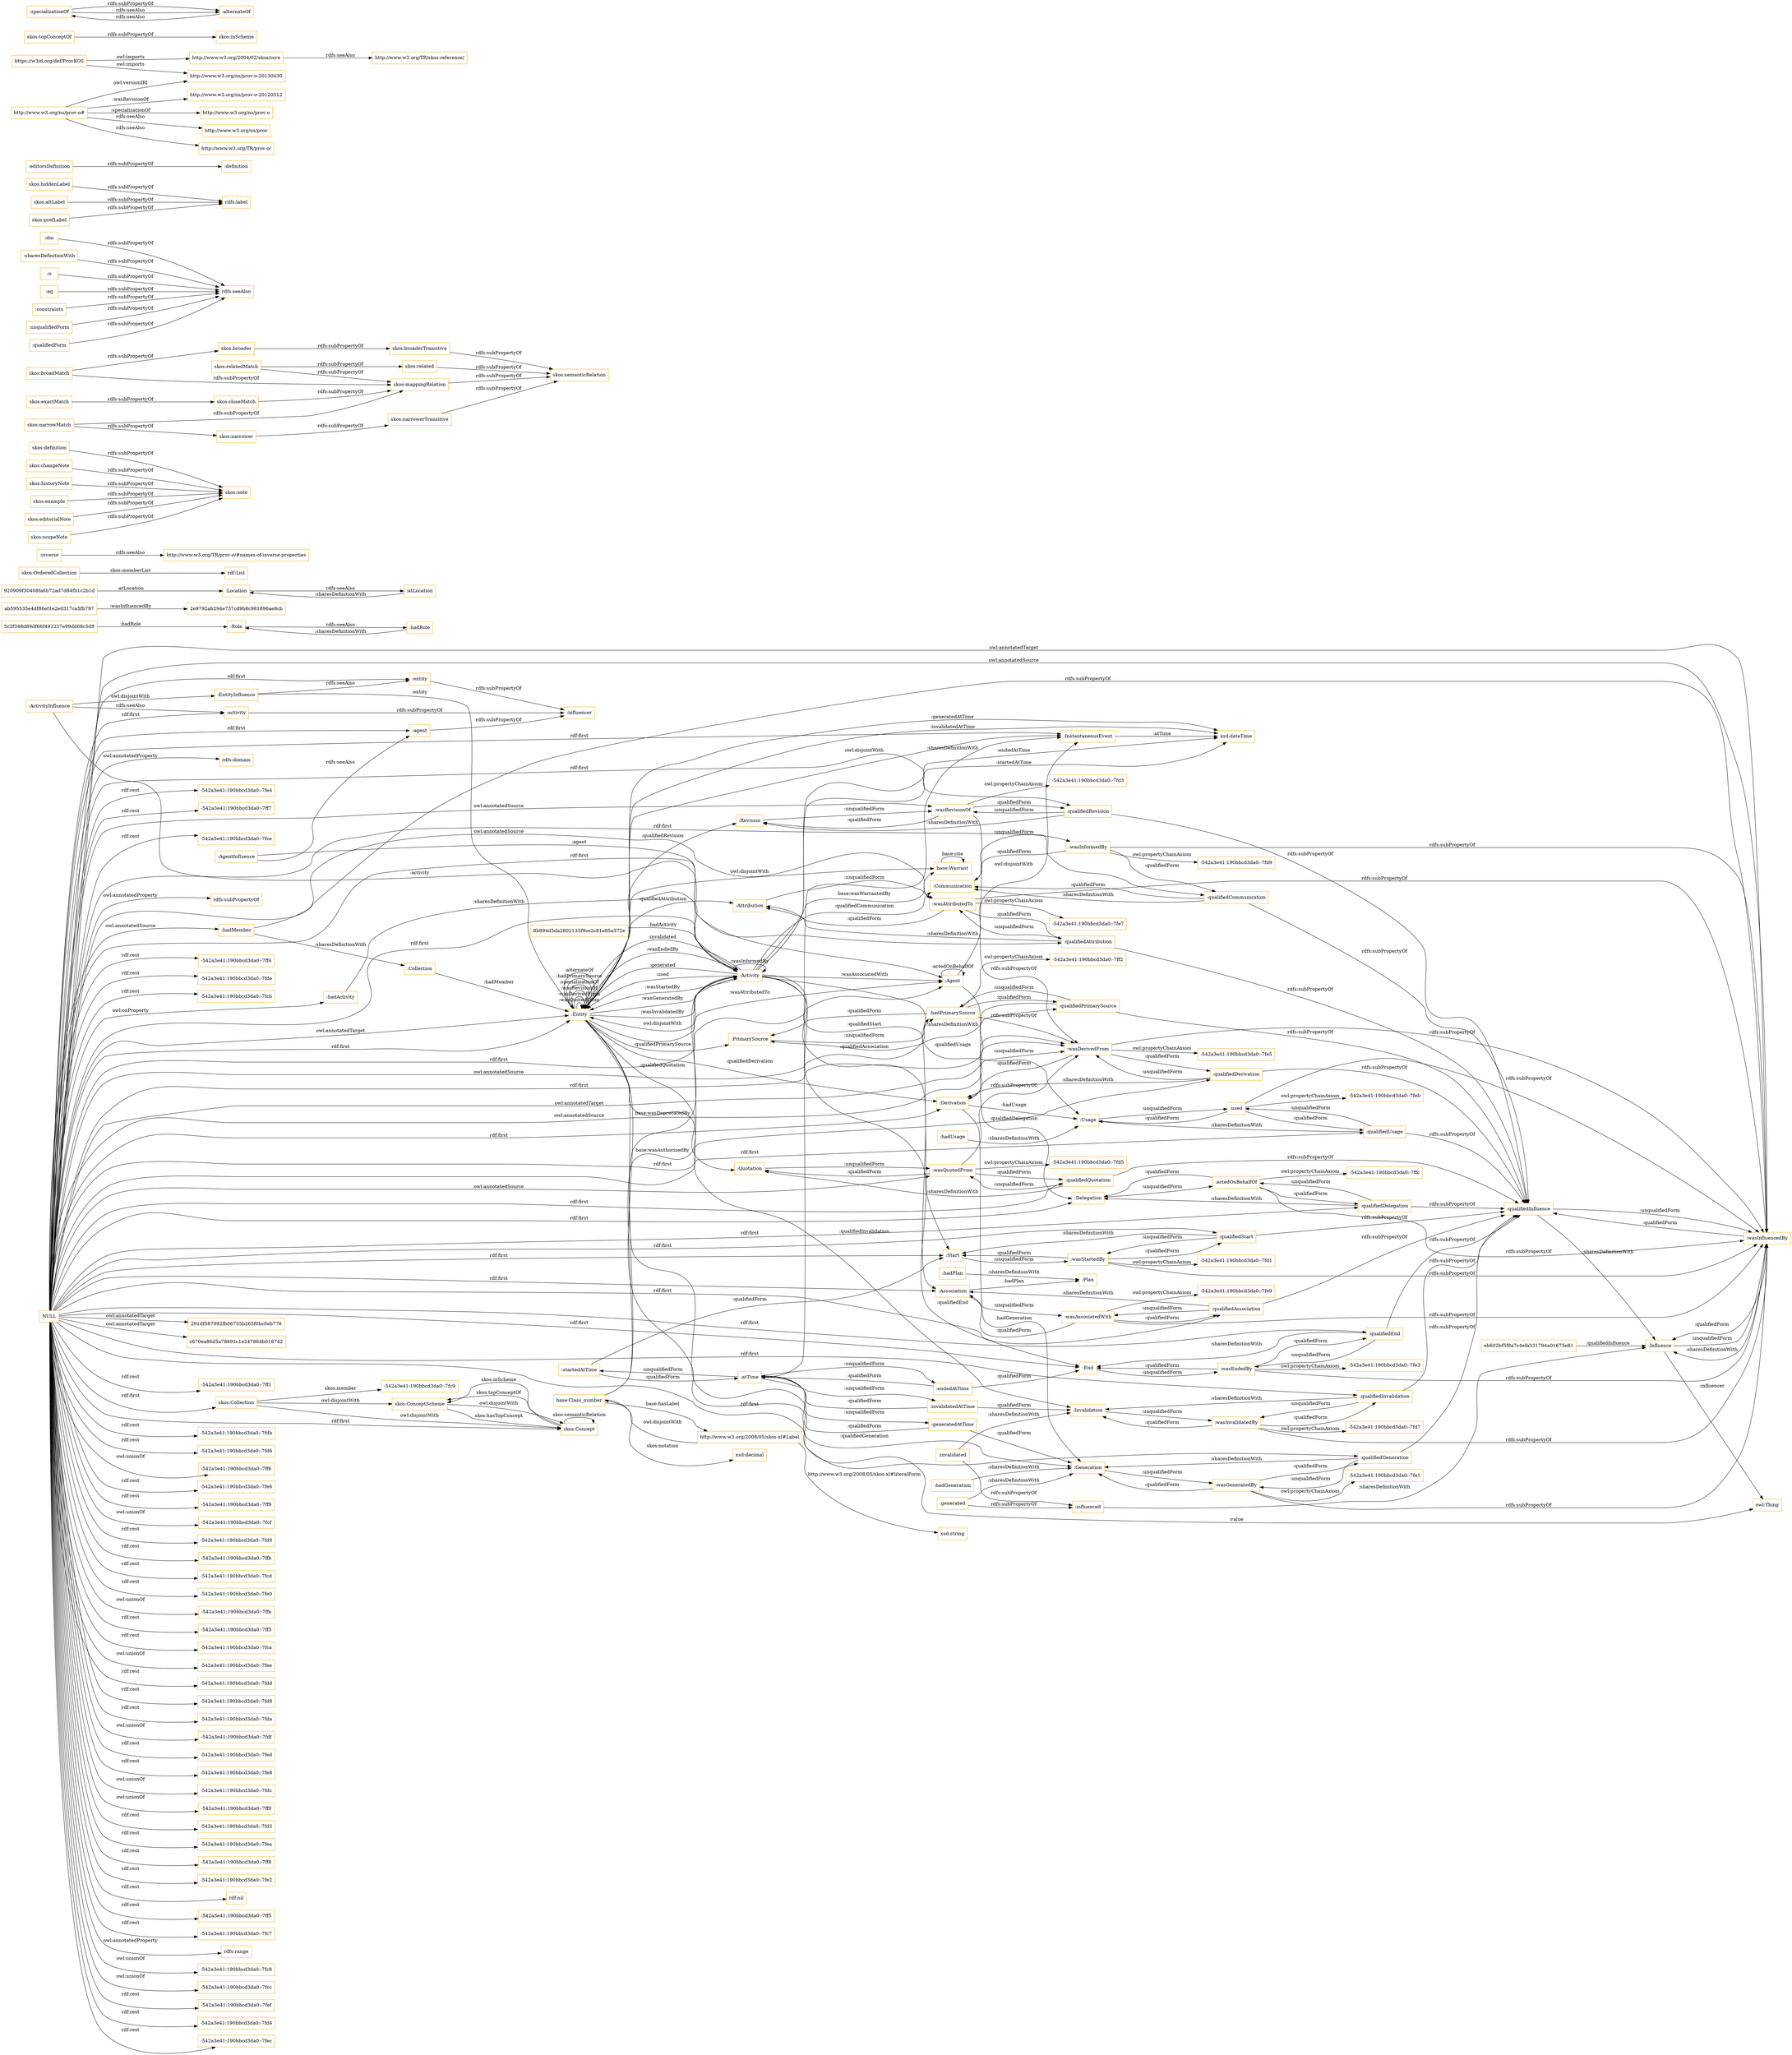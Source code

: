 digraph ar2dtool_diagram { 
rankdir=LR;
size="1501"
node [shape = rectangle, color="orange"]; ":Agent" "base:Warrant" ":Entity" "http://www.w3.org/2008/05/skos-xl#Label" ":Activity" "base:Class_number" ":Influence" ":End" ":Derivation" ":Role" ":Quotation" "291df587992fb06755b265f0bc0eb776" "2e9792ab294e737cd9b8c981896ae8cb" "ab595535e4df86ef1e2e0317ca5fb797" ":Collection" ":InstantaneousEvent" "920909f30408fa6b72ad7d84fb1c2b1d" "5c2f348d89df66f492227e99dd68c5d9" ":Delegation" ":Invalidation" ":Usage" ":Attribution" ":PrimarySource" "owl:Thing" ":ActivityInfluence" "c670ea86d5a78691c1e247864b018742" ":Revision" ":Communication" ":Association" ":Start" ":Plan" ":EntityInfluence" ":Location" "8b894d5da2802135f9ce2c81e85a572e" ":AgentInfluence" "eb602bf5f8a7c4efa331794a01675e81" ":Generation" "-542a3e41:190bbcd3da0:-7fc9" "skos:OrderedCollection" "skos:Collection" "skos:ConceptScheme" "skos:Concept" ; /*classes style*/
	":qualifiedQuotation" -> ":wasQuotedFrom" [ label = ":unqualifiedForm" ];
	":qualifiedQuotation" -> ":Quotation" [ label = ":sharesDefinitionWith" ];
	":qualifiedQuotation" -> ":qualifiedInfluence" [ label = "rdfs:subPropertyOf" ];
	":inverse" -> "http://www.w3.org/TR/prov-o/#names-of-inverse-properties" [ label = "rdfs:seeAlso" ];
	":atLocation" -> ":Location" [ label = ":sharesDefinitionWith" ];
	"skos:definition" -> "skos:note" [ label = "rdfs:subPropertyOf" ];
	":Invalidation" -> ":wasInvalidatedBy" [ label = ":unqualifiedForm" ];
	":Quotation" -> ":wasQuotedFrom" [ label = ":unqualifiedForm" ];
	"skos:relatedMatch" -> "skos:related" [ label = "rdfs:subPropertyOf" ];
	"skos:relatedMatch" -> "skos:mappingRelation" [ label = "rdfs:subPropertyOf" ];
	":Location" -> ":atLocation" [ label = "rdfs:seeAlso" ];
	":Communication" -> ":wasInformedBy" [ label = ":unqualifiedForm" ];
	"skos:changeNote" -> "skos:note" [ label = "rdfs:subPropertyOf" ];
	":dm" -> "rdfs:seeAlso" [ label = "rdfs:subPropertyOf" ];
	":ActivityInfluence" -> ":activity" [ label = "rdfs:seeAlso" ];
	":ActivityInfluence" -> ":EntityInfluence" [ label = "owl:disjointWith" ];
	":entity" -> ":influencer" [ label = "rdfs:subPropertyOf" ];
	":qualifiedDelegation" -> ":Delegation" [ label = ":sharesDefinitionWith" ];
	":qualifiedDelegation" -> ":actedOnBehalfOf" [ label = ":unqualifiedForm" ];
	":qualifiedDelegation" -> ":qualifiedInfluence" [ label = "rdfs:subPropertyOf" ];
	":used" -> ":wasInfluencedBy" [ label = "rdfs:subPropertyOf" ];
	":used" -> ":Usage" [ label = ":qualifiedForm" ];
	":used" -> "-542a3e41:190bbcd3da0:-7feb" [ label = "owl:propertyChainAxiom" ];
	":used" -> ":qualifiedUsage" [ label = ":qualifiedForm" ];
	":qualifiedStart" -> ":Start" [ label = ":sharesDefinitionWith" ];
	":qualifiedStart" -> ":wasStartedBy" [ label = ":unqualifiedForm" ];
	":qualifiedStart" -> ":qualifiedInfluence" [ label = "rdfs:subPropertyOf" ];
	":actedOnBehalfOf" -> ":qualifiedDelegation" [ label = ":qualifiedForm" ];
	":actedOnBehalfOf" -> ":Delegation" [ label = ":qualifiedForm" ];
	":actedOnBehalfOf" -> ":wasInfluencedBy" [ label = "rdfs:subPropertyOf" ];
	":actedOnBehalfOf" -> "-542a3e41:190bbcd3da0:-7ffc" [ label = "owl:propertyChainAxiom" ];
	":qualifiedAssociation" -> ":Association" [ label = ":sharesDefinitionWith" ];
	":qualifiedAssociation" -> ":wasAssociatedWith" [ label = ":unqualifiedForm" ];
	":qualifiedAssociation" -> ":qualifiedInfluence" [ label = "rdfs:subPropertyOf" ];
	"skos:hiddenLabel" -> "rdfs:label" [ label = "rdfs:subPropertyOf" ];
	":qualifiedCommunication" -> ":Communication" [ label = ":sharesDefinitionWith" ];
	":qualifiedCommunication" -> ":Communication" [ label = ":qualifiedForm" ];
	":qualifiedCommunication" -> ":qualifiedInfluence" [ label = "rdfs:subPropertyOf" ];
	"skos:related" -> "skos:semanticRelation" [ label = "rdfs:subPropertyOf" ];
	":wasRevisionOf" -> ":Revision" [ label = ":qualifiedForm" ];
	":wasRevisionOf" -> ":qualifiedRevision" [ label = ":qualifiedForm" ];
	":wasRevisionOf" -> "-542a3e41:190bbcd3da0:-7fd3" [ label = "owl:propertyChainAxiom" ];
	":wasRevisionOf" -> ":wasDerivedFrom" [ label = "rdfs:subPropertyOf" ];
	":editorsDefinition" -> ":definition" [ label = "rdfs:subPropertyOf" ];
	":wasDerivedFrom" -> "-542a3e41:190bbcd3da0:-7fe5" [ label = "owl:propertyChainAxiom" ];
	":wasDerivedFrom" -> ":Derivation" [ label = ":qualifiedForm" ];
	":wasDerivedFrom" -> ":qualifiedDerivation" [ label = ":qualifiedForm" ];
	":wasDerivedFrom" -> ":wasInfluencedBy" [ label = "rdfs:subPropertyOf" ];
	":wasEndedBy" -> ":qualifiedEnd" [ label = ":qualifiedForm" ];
	":wasEndedBy" -> ":End" [ label = ":qualifiedForm" ];
	":wasEndedBy" -> "-542a3e41:190bbcd3da0:-7fe3" [ label = "owl:propertyChainAxiom" ];
	":wasEndedBy" -> ":wasInfluencedBy" [ label = "rdfs:subPropertyOf" ];
	":PrimarySource" -> ":hadPrimarySource" [ label = ":unqualifiedForm" ];
	"skos:ConceptScheme" -> "skos:Concept" [ label = "owl:disjointWith" ];
	":wasAttributedTo" -> "-542a3e41:190bbcd3da0:-7fe7" [ label = "owl:propertyChainAxiom" ];
	":wasAttributedTo" -> ":Attribution" [ label = ":qualifiedForm" ];
	":wasAttributedTo" -> ":wasInfluencedBy" [ label = "rdfs:subPropertyOf" ];
	":wasAttributedTo" -> ":qualifiedAttribution" [ label = ":qualifiedForm" ];
	":Role" -> ":hadRole" [ label = "rdfs:seeAlso" ];
	":Attribution" -> ":wasAttributedTo" [ label = ":unqualifiedForm" ];
	":hadPrimarySource" -> ":PrimarySource" [ label = ":qualifiedForm" ];
	":hadPrimarySource" -> ":qualifiedPrimarySource" [ label = ":qualifiedForm" ];
	":hadPrimarySource" -> ":wasDerivedFrom" [ label = "rdfs:subPropertyOf" ];
	":hadPrimarySource" -> "-542a3e41:190bbcd3da0:-7ff2" [ label = "owl:propertyChainAxiom" ];
	"skos:altLabel" -> "rdfs:label" [ label = "rdfs:subPropertyOf" ];
	":qualifiedPrimarySource" -> ":qualifiedInfluence" [ label = "rdfs:subPropertyOf" ];
	":qualifiedPrimarySource" -> ":PrimarySource" [ label = ":sharesDefinitionWith" ];
	":qualifiedPrimarySource" -> ":hadPrimarySource" [ label = ":unqualifiedForm" ];
	":invalidated" -> ":influenced" [ label = "rdfs:subPropertyOf" ];
	":invalidated" -> ":Invalidation" [ label = ":sharesDefinitionWith" ];
	":generated" -> ":Generation" [ label = ":sharesDefinitionWith" ];
	":generated" -> ":influenced" [ label = "rdfs:subPropertyOf" ];
	"skos:narrower" -> "skos:narrowerTransitive" [ label = "rdfs:subPropertyOf" ];
	":Delegation" -> ":actedOnBehalfOf" [ label = ":unqualifiedForm" ];
	"skos:broaderTransitive" -> "skos:semanticRelation" [ label = "rdfs:subPropertyOf" ];
	"skos:broader" -> "skos:broaderTransitive" [ label = "rdfs:subPropertyOf" ];
	":Derivation" -> ":wasDerivedFrom" [ label = ":unqualifiedForm" ];
	":Association" -> ":wasAssociatedWith" [ label = ":unqualifiedForm" ];
	":qualifiedDerivation" -> ":wasDerivedFrom" [ label = ":unqualifiedForm" ];
	":qualifiedDerivation" -> ":qualifiedInfluence" [ label = "rdfs:subPropertyOf" ];
	":qualifiedDerivation" -> ":Derivation" [ label = ":sharesDefinitionWith" ];
	":End" -> ":wasEndedBy" [ label = ":unqualifiedForm" ];
	"skos:historyNote" -> "skos:note" [ label = "rdfs:subPropertyOf" ];
	":wasInfluencedBy" -> ":Influence" [ label = ":sharesDefinitionWith" ];
	":wasInfluencedBy" -> ":Influence" [ label = ":qualifiedForm" ];
	":wasInfluencedBy" -> ":qualifiedInfluence" [ label = ":qualifiedForm" ];
	":hadPlan" -> ":Plan" [ label = ":sharesDefinitionWith" ];
	":Usage" -> ":used" [ label = ":unqualifiedForm" ];
	"skos:broadMatch" -> "skos:broader" [ label = "rdfs:subPropertyOf" ];
	"skos:broadMatch" -> "skos:mappingRelation" [ label = "rdfs:subPropertyOf" ];
	"http://www.w3.org/2004/02/skos/core" -> "http://www.w3.org/TR/skos-reference/" [ label = "rdfs:seeAlso" ];
	":hadUsage" -> ":Usage" [ label = ":sharesDefinitionWith" ];
	":hadMember" -> ":Collection" [ label = ":sharesDefinitionWith" ];
	":hadMember" -> ":wasInfluencedBy" [ label = "rdfs:subPropertyOf" ];
	":Agent" -> ":InstantaneousEvent" [ label = "owl:disjointWith" ];
	":agent" -> ":influencer" [ label = "rdfs:subPropertyOf" ];
	":hadGeneration" -> ":Generation" [ label = ":sharesDefinitionWith" ];
	":Start" -> ":wasStartedBy" [ label = ":unqualifiedForm" ];
	":Revision" -> ":wasRevisionOf" [ label = ":unqualifiedForm" ];
	":qualifiedGeneration" -> ":wasGeneratedBy" [ label = ":unqualifiedForm" ];
	":qualifiedGeneration" -> ":qualifiedInfluence" [ label = "rdfs:subPropertyOf" ];
	":qualifiedGeneration" -> ":Generation" [ label = ":sharesDefinitionWith" ];
	"skos:narrowerTransitive" -> "skos:semanticRelation" [ label = "rdfs:subPropertyOf" ];
	"NULL" -> "-542a3e41:190bbcd3da0:-7fdb" [ label = "rdf:rest" ];
	"NULL" -> "-542a3e41:190bbcd3da0:-7fd6" [ label = "rdf:rest" ];
	"NULL" -> ":Start" [ label = "rdf:first" ];
	"NULL" -> ":qualifiedRevision" [ label = "rdf:first" ];
	"NULL" -> ":qualifiedStart" [ label = "rdf:first" ];
	"NULL" -> "skos:Concept" [ label = "rdf:first" ];
	"NULL" -> "-542a3e41:190bbcd3da0:-7ff6" [ label = "owl:unionOf" ];
	"NULL" -> "-542a3e41:190bbcd3da0:-7fe6" [ label = "rdf:rest" ];
	"NULL" -> ":wasInfluencedBy" [ label = "owl:annotatedTarget" ];
	"NULL" -> "-542a3e41:190bbcd3da0:-7ff9" [ label = "rdf:rest" ];
	"NULL" -> "-542a3e41:190bbcd3da0:-7fcf" [ label = "owl:unionOf" ];
	"NULL" -> "-542a3e41:190bbcd3da0:-7fd0" [ label = "rdf:rest" ];
	"NULL" -> ":Derivation" [ label = "rdf:first" ];
	"NULL" -> ":hadMember" [ label = "owl:annotatedSource" ];
	"NULL" -> ":qualifiedAssociation" [ label = "rdf:first" ];
	"NULL" -> "-542a3e41:190bbcd3da0:-7ffb" [ label = "rdf:rest" ];
	"NULL" -> "-542a3e41:190bbcd3da0:-7fcd" [ label = "rdf:rest" ];
	"NULL" -> "-542a3e41:190bbcd3da0:-7fe0" [ label = "rdf:rest" ];
	"NULL" -> "c670ea86d5a78691c1e247864b018742" [ label = "owl:annotatedTarget" ];
	"NULL" -> "-542a3e41:190bbcd3da0:-7ffa" [ label = "owl:unionOf" ];
	"NULL" -> "-542a3e41:190bbcd3da0:-7ff3" [ label = "rdf:rest" ];
	"NULL" -> "-542a3e41:190bbcd3da0:-7fca" [ label = "rdf:rest" ];
	"NULL" -> "-542a3e41:190bbcd3da0:-7fee" [ label = "owl:unionOf" ];
	"NULL" -> ":wasDerivedFrom" [ label = "owl:annotatedSource" ];
	"NULL" -> "-542a3e41:190bbcd3da0:-7fdd" [ label = "rdf:rest" ];
	"NULL" -> ":wasInfluencedBy" [ label = "owl:annotatedSource" ];
	"NULL" -> "-542a3e41:190bbcd3da0:-7fd8" [ label = "rdf:rest" ];
	"NULL" -> ":qualifiedCommunication" [ label = "rdf:first" ];
	"NULL" -> ":wasDerivedFrom" [ label = "owl:annotatedTarget" ];
	"NULL" -> "-542a3e41:190bbcd3da0:-7fda" [ label = "rdf:rest" ];
	"NULL" -> ":qualifiedPrimarySource" [ label = "rdf:first" ];
	"NULL" -> "-542a3e41:190bbcd3da0:-7fdf" [ label = "owl:unionOf" ];
	"NULL" -> "-542a3e41:190bbcd3da0:-7fed" [ label = "rdf:rest" ];
	"NULL" -> "-542a3e41:190bbcd3da0:-7fe8" [ label = "rdf:rest" ];
	"NULL" -> "-542a3e41:190bbcd3da0:-7fdc" [ label = "owl:unionOf" ];
	"NULL" -> ":wasAttributedTo" [ label = "owl:annotatedSource" ];
	"NULL" -> "-542a3e41:190bbcd3da0:-7ff0" [ label = "owl:unionOf" ];
	"NULL" -> "-542a3e41:190bbcd3da0:-7fd2" [ label = "rdf:rest" ];
	"NULL" -> "-542a3e41:190bbcd3da0:-7fea" [ label = "rdf:rest" ];
	"NULL" -> ":Entity" [ label = "rdf:first" ];
	"NULL" -> ":entity" [ label = "rdf:first" ];
	"NULL" -> "291df587992fb06755b265f0bc0eb776" [ label = "owl:annotatedTarget" ];
	"NULL" -> ":qualifiedUsage" [ label = "rdf:first" ];
	"NULL" -> "-542a3e41:190bbcd3da0:-7ff8" [ label = "rdf:rest" ];
	"NULL" -> ":Delegation" [ label = "rdf:first" ];
	"NULL" -> ":Entity" [ label = "owl:annotatedTarget" ];
	"NULL" -> "-542a3e41:190bbcd3da0:-7fe2" [ label = "rdf:rest" ];
	"NULL" -> ":wasQuotedFrom" [ label = "owl:annotatedSource" ];
	"NULL" -> "rdf:nil" [ label = "rdf:rest" ];
	"NULL" -> "-542a3e41:190bbcd3da0:-7ff5" [ label = "rdf:rest" ];
	"NULL" -> ":qualifiedInvalidation" [ label = "rdf:first" ];
	"NULL" -> ":agent" [ label = "rdf:first" ];
	"NULL" -> ":qualifiedEnd" [ label = "rdf:first" ];
	"NULL" -> "-542a3e41:190bbcd3da0:-7fc7" [ label = "rdf:rest" ];
	"NULL" -> ":End" [ label = "rdf:first" ];
	"NULL" -> ":Activity" [ label = "rdf:first" ];
	"NULL" -> "rdfs:range" [ label = "owl:annotatedProperty" ];
	"NULL" -> ":Association" [ label = "rdf:first" ];
	"NULL" -> "-542a3e41:190bbcd3da0:-7fc8" [ label = "owl:unionOf" ];
	"NULL" -> ":activity" [ label = "rdf:first" ];
	"NULL" -> "-542a3e41:190bbcd3da0:-7fcc" [ label = "owl:unionOf" ];
	"NULL" -> ":InstantaneousEvent" [ label = "rdf:first" ];
	"NULL" -> "-542a3e41:190bbcd3da0:-7fef" [ label = "rdf:rest" ];
	"NULL" -> ":qualifiedDelegation" [ label = "rdf:first" ];
	"NULL" -> ":qualifiedDerivation" [ label = "rdf:first" ];
	"NULL" -> "-542a3e41:190bbcd3da0:-7fd4" [ label = "rdf:rest" ];
	"NULL" -> "-542a3e41:190bbcd3da0:-7fec" [ label = "rdf:rest" ];
	"NULL" -> ":qualifiedGeneration" [ label = "rdf:first" ];
	"NULL" -> ":wasRevisionOf" [ label = "owl:annotatedSource" ];
	"NULL" -> ":qualifiedAttribution" [ label = "rdf:first" ];
	"NULL" -> "rdfs:domain" [ label = "owl:annotatedProperty" ];
	"NULL" -> ":hadActivity" [ label = "owl:onProperty" ];
	"NULL" -> ":hadPrimarySource" [ label = "owl:annotatedSource" ];
	"NULL" -> "-542a3e41:190bbcd3da0:-7fe4" [ label = "rdf:rest" ];
	"NULL" -> "-542a3e41:190bbcd3da0:-7ff7" [ label = "rdf:rest" ];
	"NULL" -> "-542a3e41:190bbcd3da0:-7fce" [ label = "rdf:rest" ];
	"NULL" -> "-542a3e41:190bbcd3da0:-7ff4" [ label = "rdf:rest" ];
	"NULL" -> "-542a3e41:190bbcd3da0:-7fcb" [ label = "rdf:rest" ];
	"NULL" -> "rdfs:subPropertyOf" [ label = "owl:annotatedProperty" ];
	"NULL" -> ":Agent" [ label = "rdf:first" ];
	"NULL" -> "-542a3e41:190bbcd3da0:-7fde" [ label = "rdf:rest" ];
	"NULL" -> "-542a3e41:190bbcd3da0:-7ff1" [ label = "rdf:rest" ];
	"NULL" -> "skos:Collection" [ label = "rdf:first" ];
	"NULL" -> ":qualifiedQuotation" [ label = "rdf:first" ];
	":EntityInfluence" -> ":entity" [ label = "rdfs:seeAlso" ];
	":influenced" -> ":Influence" [ label = ":sharesDefinitionWith" ];
	"skos:prefLabel" -> "rdfs:label" [ label = "rdfs:subPropertyOf" ];
	":hadActivity" -> ":Activity" [ label = ":sharesDefinitionWith" ];
	"skos:narrowMatch" -> "skos:narrower" [ label = "rdfs:subPropertyOf" ];
	"skos:narrowMatch" -> "skos:mappingRelation" [ label = "rdfs:subPropertyOf" ];
	"https://w3id.org/def/ProvKOS" -> "http://www.w3.org/ns/prov-o-20130430" [ label = "owl:imports" ];
	"https://w3id.org/def/ProvKOS" -> "http://www.w3.org/2004/02/skos/core" [ label = "owl:imports" ];
	"skos:example" -> "skos:note" [ label = "rdfs:subPropertyOf" ];
	"http://www.w3.org/2008/05/skos-xl#Label" -> "base:Class_number" [ label = "owl:disjointWith" ];
	":sharesDefinitionWith" -> "rdfs:seeAlso" [ label = "rdfs:subPropertyOf" ];
	":qualifiedInvalidation" -> ":Invalidation" [ label = ":sharesDefinitionWith" ];
	":qualifiedInvalidation" -> ":wasInvalidatedBy" [ label = ":unqualifiedForm" ];
	":qualifiedInvalidation" -> ":qualifiedInfluence" [ label = "rdfs:subPropertyOf" ];
	":startedAtTime" -> ":Start" [ label = ":qualifiedForm" ];
	":startedAtTime" -> ":atTime" [ label = ":qualifiedForm" ];
	":wasAssociatedWith" -> "-542a3e41:190bbcd3da0:-7fe9" [ label = "owl:propertyChainAxiom" ];
	":wasAssociatedWith" -> ":Association" [ label = ":qualifiedForm" ];
	":wasAssociatedWith" -> ":wasInfluencedBy" [ label = "rdfs:subPropertyOf" ];
	":wasAssociatedWith" -> ":qualifiedAssociation" [ label = ":qualifiedForm" ];
	":endedAtTime" -> ":End" [ label = ":qualifiedForm" ];
	":endedAtTime" -> ":atTime" [ label = ":qualifiedForm" ];
	":AgentInfluence" -> ":agent" [ label = "rdfs:seeAlso" ];
	":hadRole" -> ":Role" [ label = ":sharesDefinitionWith" ];
	":activity" -> ":influencer" [ label = "rdfs:subPropertyOf" ];
	":qualifiedInfluence" -> ":wasInfluencedBy" [ label = ":unqualifiedForm" ];
	":qualifiedInfluence" -> ":Influence" [ label = ":sharesDefinitionWith" ];
	":wasQuotedFrom" -> ":wasDerivedFrom" [ label = "rdfs:subPropertyOf" ];
	":wasQuotedFrom" -> ":qualifiedQuotation" [ label = ":qualifiedForm" ];
	":wasQuotedFrom" -> "-542a3e41:190bbcd3da0:-7fd5" [ label = "owl:propertyChainAxiom" ];
	":wasQuotedFrom" -> ":Quotation" [ label = ":qualifiedForm" ];
	":n" -> "rdfs:seeAlso" [ label = "rdfs:subPropertyOf" ];
	":wasInformedBy" -> "-542a3e41:190bbcd3da0:-7fd9" [ label = "owl:propertyChainAxiom" ];
	":wasInformedBy" -> ":wasInfluencedBy" [ label = "rdfs:subPropertyOf" ];
	":wasInformedBy" -> ":qualifiedCommunication" [ label = ":qualifiedForm" ];
	":wasInformedBy" -> ":Communication" [ label = ":qualifiedForm" ];
	":aq" -> "rdfs:seeAlso" [ label = "rdfs:subPropertyOf" ];
	":atTime" -> ":invalidatedAtTime" [ label = ":unqualifiedForm" ];
	":atTime" -> ":startedAtTime" [ label = ":unqualifiedForm" ];
	":atTime" -> ":generatedAtTime" [ label = ":unqualifiedForm" ];
	":atTime" -> ":endedAtTime" [ label = ":unqualifiedForm" ];
	":atTime" -> ":InstantaneousEvent" [ label = ":sharesDefinitionWith" ];
	":constraints" -> "rdfs:seeAlso" [ label = "rdfs:subPropertyOf" ];
	"http://www.w3.org/ns/prov-o#" -> "http://www.w3.org/ns/prov-o-20120312" [ label = ":wasRevisionOf" ];
	"http://www.w3.org/ns/prov-o#" -> "http://www.w3.org/ns/prov-o" [ label = ":specializationOf" ];
	"http://www.w3.org/ns/prov-o#" -> "http://www.w3.org/ns/prov-o-20130430" [ label = "owl:versionIRI" ];
	"http://www.w3.org/ns/prov-o#" -> "http://www.w3.org/ns/prov" [ label = "rdfs:seeAlso" ];
	"http://www.w3.org/ns/prov-o#" -> "http://www.w3.org/TR/prov-o/" [ label = "rdfs:seeAlso" ];
	":qualifiedEnd" -> ":qualifiedInfluence" [ label = "rdfs:subPropertyOf" ];
	":qualifiedEnd" -> ":wasEndedBy" [ label = ":unqualifiedForm" ];
	":qualifiedEnd" -> ":End" [ label = ":sharesDefinitionWith" ];
	":qualifiedUsage" -> ":qualifiedInfluence" [ label = "rdfs:subPropertyOf" ];
	":qualifiedUsage" -> ":Usage" [ label = ":sharesDefinitionWith" ];
	":qualifiedUsage" -> ":used" [ label = ":unqualifiedForm" ];
	":Influence" -> ":wasInfluencedBy" [ label = ":unqualifiedForm" ];
	"skos:mappingRelation" -> "skos:semanticRelation" [ label = "rdfs:subPropertyOf" ];
	":wasStartedBy" -> ":qualifiedStart" [ label = ":qualifiedForm" ];
	":wasStartedBy" -> "-542a3e41:190bbcd3da0:-7fd1" [ label = "owl:propertyChainAxiom" ];
	":wasStartedBy" -> ":wasInfluencedBy" [ label = "rdfs:subPropertyOf" ];
	":wasStartedBy" -> ":Start" [ label = ":qualifiedForm" ];
	":Generation" -> ":wasGeneratedBy" [ label = ":unqualifiedForm" ];
	":qualifiedAttribution" -> ":qualifiedInfluence" [ label = "rdfs:subPropertyOf" ];
	":qualifiedAttribution" -> ":wasAttributedTo" [ label = ":unqualifiedForm" ];
	":qualifiedAttribution" -> ":Attribution" [ label = ":sharesDefinitionWith" ];
	"skos:Collection" -> "skos:ConceptScheme" [ label = "owl:disjointWith" ];
	"skos:Collection" -> "skos:Concept" [ label = "owl:disjointWith" ];
	"skos:topConceptOf" -> "skos:inScheme" [ label = "rdfs:subPropertyOf" ];
	":invalidatedAtTime" -> ":atTime" [ label = ":qualifiedForm" ];
	":invalidatedAtTime" -> ":Invalidation" [ label = ":qualifiedForm" ];
	":Entity" -> "base:Warrant" [ label = "owl:disjointWith" ];
	":Entity" -> ":InstantaneousEvent" [ label = "owl:disjointWith" ];
	":wasGeneratedBy" -> ":wasInfluencedBy" [ label = "rdfs:subPropertyOf" ];
	":wasGeneratedBy" -> ":Generation" [ label = ":qualifiedForm" ];
	":wasGeneratedBy" -> "-542a3e41:190bbcd3da0:-7fe1" [ label = "owl:propertyChainAxiom" ];
	":wasGeneratedBy" -> ":qualifiedGeneration" [ label = ":qualifiedForm" ];
	"skos:exactMatch" -> "skos:closeMatch" [ label = "rdfs:subPropertyOf" ];
	":specializationOf" -> ":alternateOf" [ label = "rdfs:subPropertyOf" ];
	":specializationOf" -> ":alternateOf" [ label = "rdfs:seeAlso" ];
	":unqualifiedForm" -> "rdfs:seeAlso" [ label = "rdfs:subPropertyOf" ];
	":wasInvalidatedBy" -> "-542a3e41:190bbcd3da0:-7fd7" [ label = "owl:propertyChainAxiom" ];
	":wasInvalidatedBy" -> ":wasInfluencedBy" [ label = "rdfs:subPropertyOf" ];
	":wasInvalidatedBy" -> ":qualifiedInvalidation" [ label = ":qualifiedForm" ];
	":wasInvalidatedBy" -> ":Invalidation" [ label = ":qualifiedForm" ];
	"skos:editorialNote" -> "skos:note" [ label = "rdfs:subPropertyOf" ];
	"skos:closeMatch" -> "skos:mappingRelation" [ label = "rdfs:subPropertyOf" ];
	":qualifiedForm" -> "rdfs:seeAlso" [ label = "rdfs:subPropertyOf" ];
	":qualifiedRevision" -> ":qualifiedInfluence" [ label = "rdfs:subPropertyOf" ];
	":qualifiedRevision" -> ":wasRevisionOf" [ label = ":unqualifiedForm" ];
	":qualifiedRevision" -> ":Revision" [ label = ":sharesDefinitionWith" ];
	":Activity" -> ":Entity" [ label = "owl:disjointWith" ];
	":generatedAtTime" -> ":atTime" [ label = ":qualifiedForm" ];
	":generatedAtTime" -> ":Generation" [ label = ":qualifiedForm" ];
	"skos:scopeNote" -> "skos:note" [ label = "rdfs:subPropertyOf" ];
	":alternateOf" -> ":specializationOf" [ label = "rdfs:seeAlso" ];
	":Activity" -> ":Agent" [ label = ":wasAssociatedWith" ];
	":Activity" -> ":Association" [ label = ":qualifiedAssociation" ];
	":Association" -> ":Plan" [ label = ":hadPlan" ];
	":Entity" -> ":Invalidation" [ label = ":qualifiedInvalidation" ];
	"ab595535e4df86ef1e2e0317ca5fb797" -> "2e9792ab294e737cd9b8c981896ae8cb" [ label = ":wasInfluencedBy" ];
	":Activity" -> ":Usage" [ label = ":qualifiedUsage" ];
	":Activity" -> ":Activity" [ label = ":wasInformedBy" ];
	":Activity" -> ":Entity" [ label = ":invalidated" ];
	":Derivation" -> ":Usage" [ label = ":hadUsage" ];
	"skos:Concept" -> "skos:ConceptScheme" [ label = "skos:inScheme" ];
	":Activity" -> "base:Warrant" [ label = "base:wasWarrantedBy" ];
	":Activity" -> "xsd:dateTime" [ label = ":startedAtTime" ];
	"skos:OrderedCollection" -> "rdf:List" [ label = "skos:memberList" ];
	":Entity" -> ":Entity" [ label = ":wasQuotedFrom" ];
	":Activity" -> ":Communication" [ label = ":qualifiedCommunication" ];
	":Agent" -> ":Agent" [ label = ":actedOnBehalfOf" ];
	":Derivation" -> ":Generation" [ label = ":hadGeneration" ];
	":Agent" -> ":Delegation" [ label = ":qualifiedDelegation" ];
	":Entity" -> ":Activity" [ label = ":wasGeneratedBy" ];
	":Activity" -> ":End" [ label = ":qualifiedEnd" ];
	":Activity" -> ":Entity" [ label = ":wasEndedBy" ];
	":Entity" -> ":Entity" [ label = ":wasDerivedFrom" ];
	"eb602bf5f8a7c4efa331794a01675e81" -> ":Influence" [ label = ":qualifiedInfluence" ];
	":Entity" -> "xsd:dateTime" [ label = ":invalidatedAtTime" ];
	":Entity" -> ":Entity" [ label = ":wasRevisionOf" ];
	"skos:Concept" -> "skos:Concept" [ label = "skos:semanticRelation" ];
	":Entity" -> ":Agent" [ label = ":wasAttributedTo" ];
	"base:Class_number" -> "http://www.w3.org/2008/05/skos-xl#Label" [ label = "base:hasLabel" ];
	"base:Warrant" -> "base:Warrant" [ label = "base:cite" ];
	":EntityInfluence" -> ":Entity" [ label = ":entity" ];
	":Entity" -> ":PrimarySource" [ label = ":qualifiedPrimarySource" ];
	"8b894d5da2802135f9ce2c81e85a572e" -> ":Activity" [ label = ":hadActivity" ];
	"5c2f348d89df66f492227e99dd68c5d9" -> ":Role" [ label = ":hadRole" ];
	":Entity" -> "xsd:dateTime" [ label = ":generatedAtTime" ];
	":Entity" -> ":Revision" [ label = ":qualifiedRevision" ];
	":Entity" -> ":Attribution" [ label = ":qualifiedAttribution" ];
	"skos:ConceptScheme" -> "skos:Concept" [ label = "skos:hasTopConcept" ];
	":Activity" -> ":Entity" [ label = ":generated" ];
	":Entity" -> ":Derivation" [ label = ":qualifiedDerivation" ];
	"base:Class_number" -> ":Activity" [ label = "base:wasAuthorizedBy" ];
	":Entity" -> ":Quotation" [ label = ":qualifiedQuotation" ];
	":Entity" -> ":Entity" [ label = ":specializationOf" ];
	"http://www.w3.org/2008/05/skos-xl#Label" -> "xsd:string" [ label = "http://www.w3.org/2008/05/skos-xl#literalForm" ];
	"base:Class_number" -> "xsd:decimal" [ label = "skos:notation" ];
	":Activity" -> "xsd:dateTime" [ label = ":endedAtTime" ];
	"skos:Concept" -> "skos:ConceptScheme" [ label = "skos:topConceptOf" ];
	":Influence" -> "owl:Thing" [ label = ":influencer" ];
	"skos:Collection" -> "-542a3e41:190bbcd3da0:-7fc9" [ label = "skos:member" ];
	":Activity" -> ":Start" [ label = ":qualifiedStart" ];
	":InstantaneousEvent" -> "xsd:dateTime" [ label = ":atTime" ];
	":Entity" -> "owl:Thing" [ label = ":value" ];
	":ActivityInfluence" -> ":Activity" [ label = ":activity" ];
	"920909f30408fa6b72ad7d84fb1c2b1d" -> ":Location" [ label = ":atLocation" ];
	":Collection" -> ":Entity" [ label = ":hadMember" ];
	":Activity" -> ":Entity" [ label = ":used" ];
	":Entity" -> ":Generation" [ label = ":qualifiedGeneration" ];
	":Entity" -> ":Entity" [ label = ":hadPrimarySource" ];
	":Entity" -> ":Entity" [ label = ":alternateOf" ];
	":Activity" -> ":Entity" [ label = ":wasStartedBy" ];
	":AgentInfluence" -> ":Agent" [ label = ":agent" ];
	"base:Class_number" -> ":Activity" [ label = "base:wasDeprecatedBy" ];
	":Entity" -> ":Activity" [ label = ":wasInvalidatedBy" ];

}
